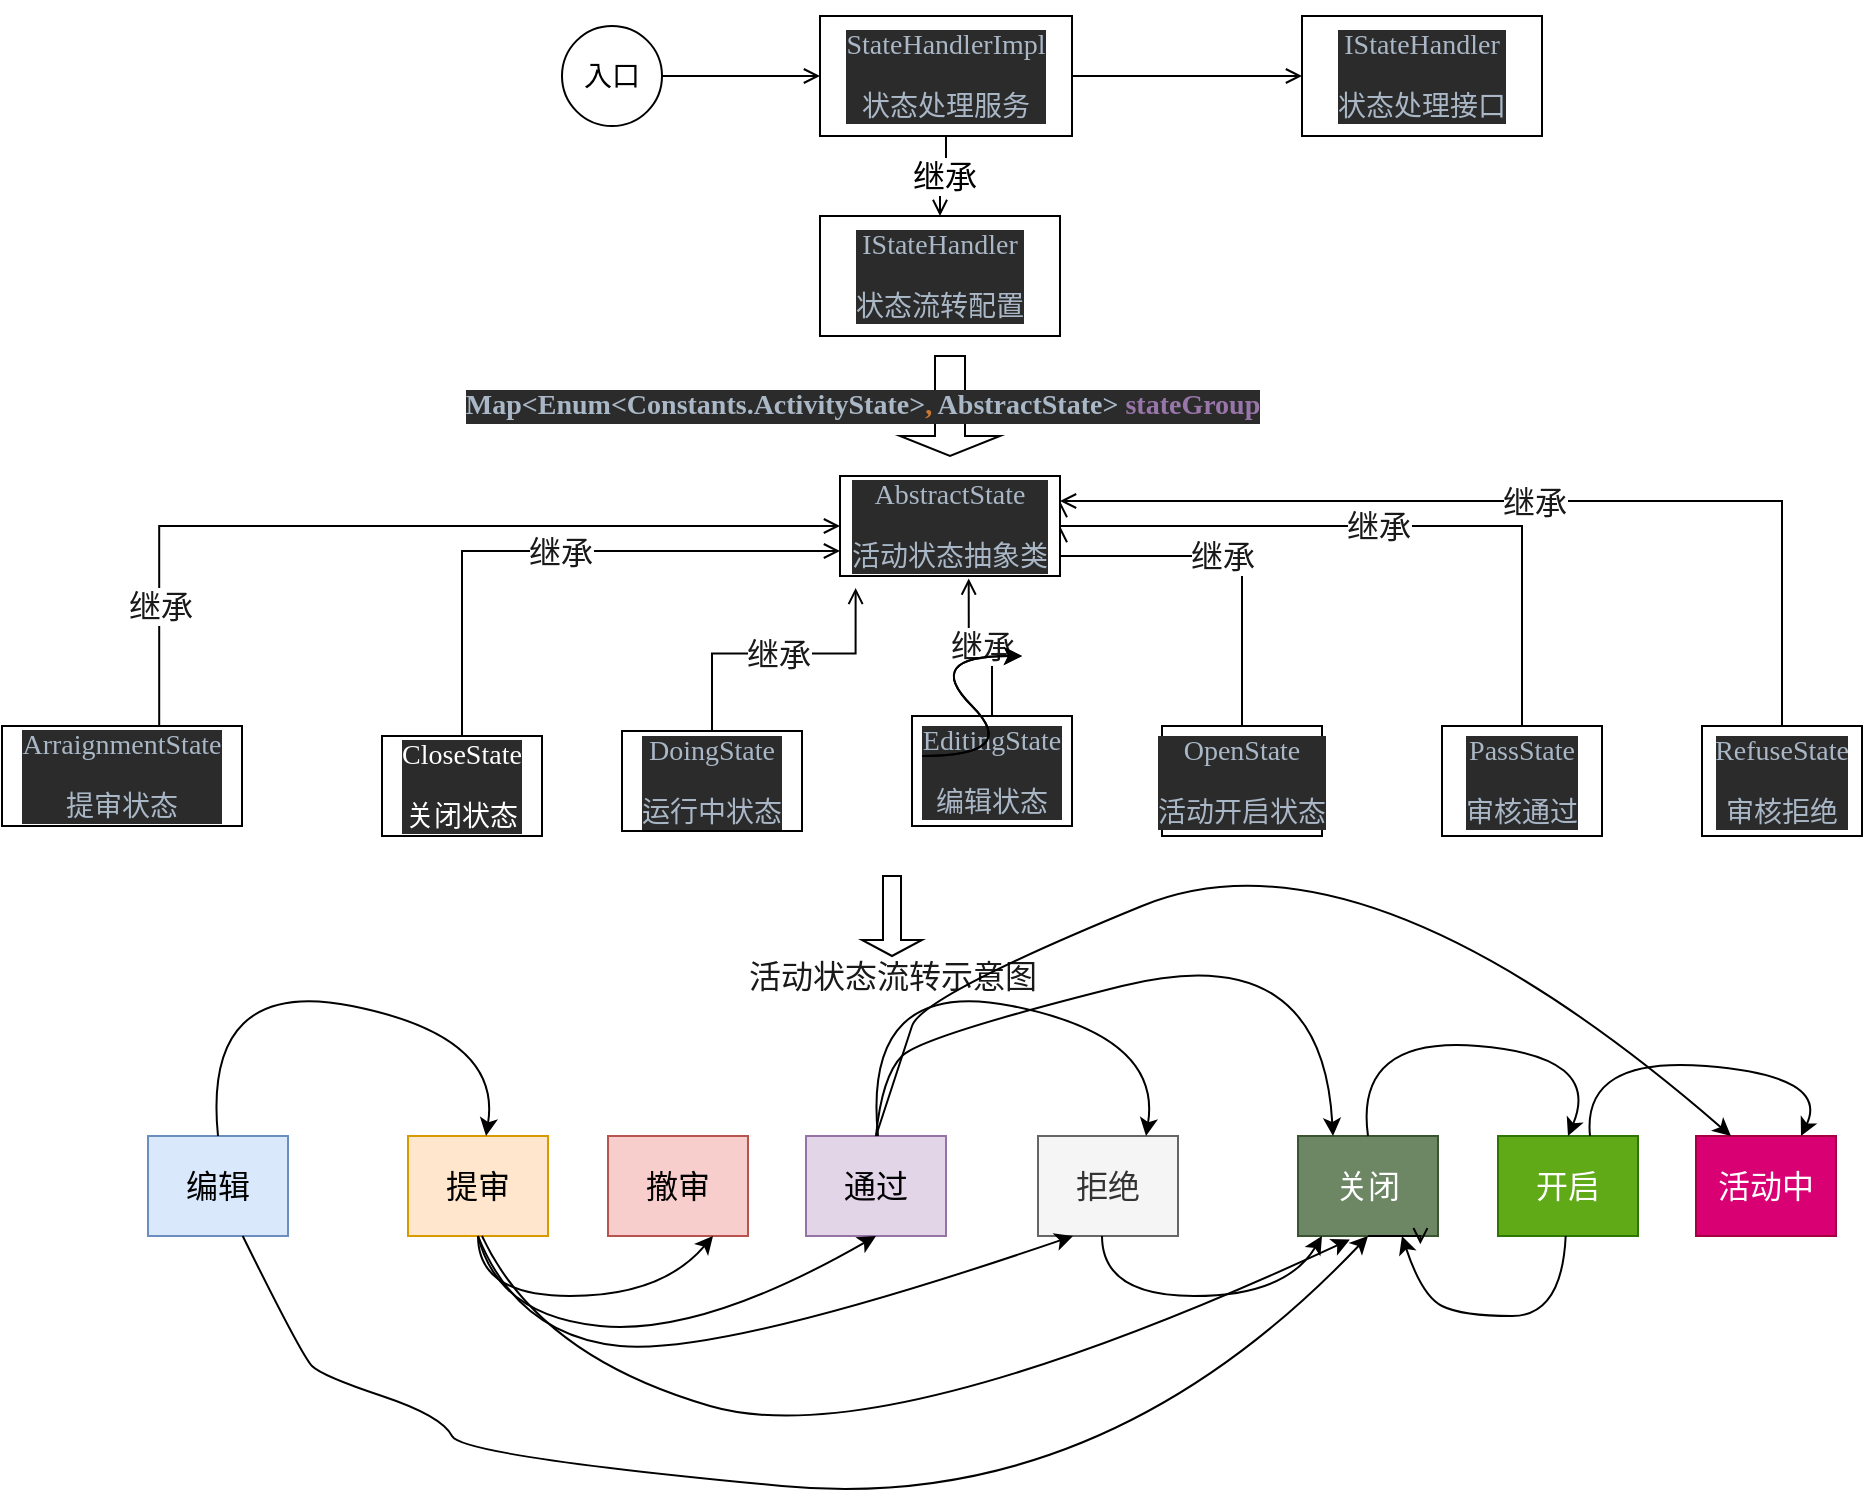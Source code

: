 <mxfile version="16.4.5" type="github">
  <diagram id="XOzWBMPgggaq78M5nGRV" name="Page-1">
    <mxGraphModel dx="1788" dy="1720" grid="1" gridSize="10" guides="1" tooltips="1" connect="1" arrows="1" fold="1" page="1" pageScale="1" pageWidth="827" pageHeight="1169" math="0" shadow="0">
      <root>
        <mxCell id="0" />
        <mxCell id="1" parent="0" />
        <mxCell id="I2U9jfFeghH5d3G4aHFH-1" value="&lt;pre style=&quot;background-color: #2b2b2b ; color: #a9b7c6 ; font-family: &amp;#34;droid sans mono&amp;#34; ; font-size: 10.5pt&quot;&gt;&lt;pre style=&quot;font-family: &amp;#34;droid sans mono&amp;#34; ; font-size: 10.5pt&quot;&gt;IStateHandler&lt;/pre&gt;&lt;pre style=&quot;font-family: &amp;#34;droid sans mono&amp;#34; ; font-size: 10.5pt&quot;&gt;状态处理接口&lt;/pre&gt;&lt;/pre&gt;" style="rounded=0;whiteSpace=wrap;html=1;" parent="1" vertex="1">
          <mxGeometry x="590" width="120" height="60" as="geometry" />
        </mxCell>
        <mxCell id="I2U9jfFeghH5d3G4aHFH-8" value="继承" style="edgeStyle=orthogonalEdgeStyle;rounded=0;orthogonalLoop=1;jettySize=auto;html=1;exitX=0.5;exitY=1;exitDx=0;exitDy=0;entryX=0.5;entryY=0;entryDx=0;entryDy=0;fontSize=16;endArrow=open;endFill=0;" parent="1" source="I2U9jfFeghH5d3G4aHFH-2" target="I2U9jfFeghH5d3G4aHFH-5" edge="1">
          <mxGeometry relative="1" as="geometry" />
        </mxCell>
        <mxCell id="I2U9jfFeghH5d3G4aHFH-21" style="edgeStyle=orthogonalEdgeStyle;rounded=0;orthogonalLoop=1;jettySize=auto;html=1;entryX=0;entryY=0.5;entryDx=0;entryDy=0;fontSize=16;fontColor=#FFFFFF;endArrow=open;endFill=0;" parent="1" source="I2U9jfFeghH5d3G4aHFH-2" target="I2U9jfFeghH5d3G4aHFH-1" edge="1">
          <mxGeometry relative="1" as="geometry" />
        </mxCell>
        <mxCell id="I2U9jfFeghH5d3G4aHFH-2" value="&lt;pre style=&quot;background-color: #2b2b2b ; color: #a9b7c6 ; font-family: &amp;#34;droid sans mono&amp;#34; ; font-size: 10.5pt&quot;&gt;&lt;pre style=&quot;font-family: &amp;#34;droid sans mono&amp;#34; ; font-size: 10.5pt&quot;&gt;&lt;pre style=&quot;font-family: &amp;#34;droid sans mono&amp;#34; ; font-size: 10.5pt&quot;&gt;StateHandlerImpl&lt;/pre&gt;&lt;pre style=&quot;font-family: &amp;#34;droid sans mono&amp;#34; ; font-size: 10.5pt&quot;&gt;状态处理服务&lt;/pre&gt;&lt;/pre&gt;&lt;/pre&gt;" style="rounded=0;whiteSpace=wrap;html=1;" parent="1" vertex="1">
          <mxGeometry x="349" width="126" height="60" as="geometry" />
        </mxCell>
        <mxCell id="I2U9jfFeghH5d3G4aHFH-5" value="&lt;pre style=&quot;background-color: #2b2b2b ; color: #a9b7c6 ; font-family: &amp;#34;droid sans mono&amp;#34; ; font-size: 10.5pt&quot;&gt;&lt;pre style=&quot;font-family: &amp;#34;droid sans mono&amp;#34; ; font-size: 10.5pt&quot;&gt;IStateHandler&lt;/pre&gt;&lt;pre style=&quot;font-family: &amp;#34;droid sans mono&amp;#34; ; font-size: 10.5pt&quot;&gt;状态流转配置&lt;/pre&gt;&lt;/pre&gt;" style="rounded=0;whiteSpace=wrap;html=1;" parent="1" vertex="1">
          <mxGeometry x="349" y="100" width="120" height="60" as="geometry" />
        </mxCell>
        <mxCell id="I2U9jfFeghH5d3G4aHFH-7" value="" style="edgeStyle=orthogonalEdgeStyle;rounded=0;orthogonalLoop=1;jettySize=auto;html=1;fontSize=14;endArrow=open;endFill=0;" parent="1" source="I2U9jfFeghH5d3G4aHFH-6" target="I2U9jfFeghH5d3G4aHFH-2" edge="1">
          <mxGeometry relative="1" as="geometry" />
        </mxCell>
        <mxCell id="I2U9jfFeghH5d3G4aHFH-6" value="入口" style="ellipse;whiteSpace=wrap;html=1;aspect=fixed;fontSize=14;" parent="1" vertex="1">
          <mxGeometry x="220" y="5" width="50" height="50" as="geometry" />
        </mxCell>
        <mxCell id="I2U9jfFeghH5d3G4aHFH-22" style="edgeStyle=orthogonalEdgeStyle;rounded=0;orthogonalLoop=1;jettySize=auto;html=1;entryX=0;entryY=0.5;entryDx=0;entryDy=0;fontSize=16;fontColor=#FFFFFF;endArrow=open;endFill=0;exitX=0.655;exitY=0.015;exitDx=0;exitDy=0;exitPerimeter=0;" parent="1" source="I2U9jfFeghH5d3G4aHFH-9" target="I2U9jfFeghH5d3G4aHFH-19" edge="1">
          <mxGeometry relative="1" as="geometry" />
        </mxCell>
        <mxCell id="I2U9jfFeghH5d3G4aHFH-23" value="继承" style="edgeLabel;html=1;align=center;verticalAlign=middle;resizable=0;points=[];fontSize=16;fontColor=#191919;" parent="I2U9jfFeghH5d3G4aHFH-22" vertex="1" connectable="0">
          <mxGeometry x="-0.721" relative="1" as="geometry">
            <mxPoint as="offset" />
          </mxGeometry>
        </mxCell>
        <mxCell id="I2U9jfFeghH5d3G4aHFH-9" value="&lt;pre style=&quot;background-color: rgb(43 , 43 , 43) ; font-family: &amp;#34;droid sans mono&amp;#34; ; font-size: 10.5pt&quot;&gt;&lt;pre style=&quot;font-family: &amp;#34;droid sans mono&amp;#34; ; font-size: 10.5pt&quot;&gt;&lt;pre style=&quot;color: rgb(169 , 183 , 198) ; font-family: &amp;#34;droid sans mono&amp;#34; ; font-size: 10.5pt&quot;&gt;ArraignmentState&lt;/pre&gt;&lt;pre style=&quot;color: rgb(169 , 183 , 198) ; font-family: &amp;#34;droid sans mono&amp;#34; ; font-size: 10.5pt&quot;&gt;提审状态&lt;/pre&gt;&lt;/pre&gt;&lt;/pre&gt;" style="rounded=0;whiteSpace=wrap;html=1;" parent="1" vertex="1">
          <mxGeometry x="-60" y="355" width="120" height="50" as="geometry" />
        </mxCell>
        <mxCell id="I2U9jfFeghH5d3G4aHFH-24" value="继承" style="edgeStyle=orthogonalEdgeStyle;rounded=0;orthogonalLoop=1;jettySize=auto;html=1;entryX=0;entryY=0.75;entryDx=0;entryDy=0;fontSize=16;fontColor=#191919;endArrow=open;endFill=0;exitX=0.5;exitY=0;exitDx=0;exitDy=0;" parent="1" source="I2U9jfFeghH5d3G4aHFH-10" target="I2U9jfFeghH5d3G4aHFH-19" edge="1">
          <mxGeometry relative="1" as="geometry" />
        </mxCell>
        <mxCell id="I2U9jfFeghH5d3G4aHFH-10" value="&lt;pre style=&quot;background-color: rgb(43 , 43 , 43) ; font-family: &amp;#34;droid sans mono&amp;#34; ; font-size: 10.5pt&quot;&gt;&lt;pre style=&quot;font-family: &amp;#34;droid sans mono&amp;#34; ; font-size: 10.5pt&quot;&gt;&lt;pre style=&quot;font-family: &amp;#34;droid sans mono&amp;#34; ; font-size: 10.5pt&quot;&gt;CloseState&lt;/pre&gt;&lt;pre style=&quot;font-family: &amp;#34;droid sans mono&amp;#34; ; font-size: 10.5pt&quot;&gt;关闭状态&lt;/pre&gt;&lt;/pre&gt;&lt;/pre&gt;" style="rounded=0;whiteSpace=wrap;html=1;fontColor=#FFFFFF;" parent="1" vertex="1">
          <mxGeometry x="130" y="360" width="80" height="50" as="geometry" />
        </mxCell>
        <mxCell id="I2U9jfFeghH5d3G4aHFH-25" value="继承" style="edgeStyle=orthogonalEdgeStyle;rounded=0;orthogonalLoop=1;jettySize=auto;html=1;exitX=0.5;exitY=0;exitDx=0;exitDy=0;entryX=0.071;entryY=1.119;entryDx=0;entryDy=0;entryPerimeter=0;fontSize=16;fontColor=#191919;endArrow=open;endFill=0;" parent="1" source="I2U9jfFeghH5d3G4aHFH-11" target="I2U9jfFeghH5d3G4aHFH-19" edge="1">
          <mxGeometry relative="1" as="geometry" />
        </mxCell>
        <mxCell id="I2U9jfFeghH5d3G4aHFH-11" value="&lt;pre style=&quot;background-color: rgb(43 , 43 , 43) ; font-family: &amp;#34;droid sans mono&amp;#34; ; font-size: 10.5pt&quot;&gt;&lt;pre style=&quot;color: rgb(169 , 183 , 198) ; font-family: &amp;#34;droid sans mono&amp;#34; ; font-size: 10.5pt&quot;&gt;&lt;pre style=&quot;font-family: &amp;#34;droid sans mono&amp;#34; ; font-size: 10.5pt&quot;&gt;DoingState&lt;/pre&gt;&lt;pre style=&quot;font-family: &amp;#34;droid sans mono&amp;#34; ; font-size: 10.5pt&quot;&gt;运行中状态&lt;/pre&gt;&lt;/pre&gt;&lt;/pre&gt;" style="rounded=0;whiteSpace=wrap;html=1;" parent="1" vertex="1">
          <mxGeometry x="250" y="357.5" width="90" height="50" as="geometry" />
        </mxCell>
        <mxCell id="I2U9jfFeghH5d3G4aHFH-26" value="继承" style="edgeStyle=orthogonalEdgeStyle;rounded=0;orthogonalLoop=1;jettySize=auto;html=1;entryX=0.585;entryY=1.025;entryDx=0;entryDy=0;entryPerimeter=0;fontSize=16;fontColor=#191919;endArrow=open;endFill=0;" parent="1" source="I2U9jfFeghH5d3G4aHFH-12" target="I2U9jfFeghH5d3G4aHFH-19" edge="1">
          <mxGeometry relative="1" as="geometry" />
        </mxCell>
        <mxCell id="I2U9jfFeghH5d3G4aHFH-12" value="&lt;pre style=&quot;background-color: #2b2b2b ; color: #a9b7c6 ; font-family: &amp;#34;droid sans mono&amp;#34; ; font-size: 10.5pt&quot;&gt;&lt;pre style=&quot;font-family: &amp;#34;droid sans mono&amp;#34; ; font-size: 10.5pt&quot;&gt;&lt;pre style=&quot;font-family: &amp;#34;droid sans mono&amp;#34; ; font-size: 10.5pt&quot;&gt;EditingState&lt;/pre&gt;&lt;/pre&gt;&lt;pre style=&quot;font-family: &amp;#34;droid sans mono&amp;#34; ; font-size: 10.5pt&quot;&gt;编辑状态&lt;/pre&gt;&lt;/pre&gt;" style="rounded=0;whiteSpace=wrap;html=1;fillColor=#FFFFFF;" parent="1" vertex="1">
          <mxGeometry x="395" y="350" width="80" height="55" as="geometry" />
        </mxCell>
        <mxCell id="I2U9jfFeghH5d3G4aHFH-27" value="继承" style="edgeStyle=orthogonalEdgeStyle;rounded=0;orthogonalLoop=1;jettySize=auto;html=1;entryX=1;entryY=0.5;entryDx=0;entryDy=0;fontSize=16;fontColor=#191919;endArrow=open;endFill=0;" parent="1" source="I2U9jfFeghH5d3G4aHFH-13" target="I2U9jfFeghH5d3G4aHFH-19" edge="1">
          <mxGeometry relative="1" as="geometry">
            <Array as="points">
              <mxPoint x="560" y="270" />
              <mxPoint x="469" y="270" />
            </Array>
          </mxGeometry>
        </mxCell>
        <mxCell id="I2U9jfFeghH5d3G4aHFH-13" value="&lt;pre style=&quot;background-color: #2b2b2b ; color: #a9b7c6 ; font-family: &amp;#34;droid sans mono&amp;#34; ; font-size: 10.5pt&quot;&gt;&lt;pre style=&quot;font-family: &amp;#34;droid sans mono&amp;#34; ; font-size: 10.5pt&quot;&gt;&lt;pre style=&quot;font-family: &amp;#34;droid sans mono&amp;#34; ; font-size: 10.5pt&quot;&gt;&lt;pre style=&quot;font-family: &amp;#34;droid sans mono&amp;#34; ; font-size: 10.5pt&quot;&gt;OpenState&lt;/pre&gt;&lt;/pre&gt;&lt;/pre&gt;&lt;pre style=&quot;font-family: &amp;#34;droid sans mono&amp;#34; ; font-size: 10.5pt&quot;&gt;活动开启状态&lt;/pre&gt;&lt;/pre&gt;" style="rounded=0;whiteSpace=wrap;html=1;fillColor=#FFFFFF;" parent="1" vertex="1">
          <mxGeometry x="520" y="355" width="80" height="55" as="geometry" />
        </mxCell>
        <mxCell id="I2U9jfFeghH5d3G4aHFH-28" value="继承" style="edgeStyle=orthogonalEdgeStyle;rounded=0;orthogonalLoop=1;jettySize=auto;html=1;entryX=1;entryY=0.25;entryDx=0;entryDy=0;fontSize=16;fontColor=#191919;endArrow=open;endFill=0;" parent="1" source="I2U9jfFeghH5d3G4aHFH-14" target="I2U9jfFeghH5d3G4aHFH-19" edge="1">
          <mxGeometry relative="1" as="geometry">
            <Array as="points">
              <mxPoint x="700" y="255" />
              <mxPoint x="469" y="255" />
            </Array>
          </mxGeometry>
        </mxCell>
        <mxCell id="I2U9jfFeghH5d3G4aHFH-14" value="&lt;pre style=&quot;background-color: #2b2b2b ; color: #a9b7c6 ; font-family: &amp;#34;droid sans mono&amp;#34; ; font-size: 10.5pt&quot;&gt;&lt;pre style=&quot;font-family: &amp;#34;droid sans mono&amp;#34; ; font-size: 10.5pt&quot;&gt;&lt;pre style=&quot;font-family: &amp;#34;droid sans mono&amp;#34; ; font-size: 10.5pt&quot;&gt;&lt;pre style=&quot;font-family: &amp;#34;droid sans mono&amp;#34; ; font-size: 10.5pt&quot;&gt;&lt;pre style=&quot;font-family: &amp;#34;droid sans mono&amp;#34; ; font-size: 10.5pt&quot;&gt;PassState&lt;/pre&gt;&lt;/pre&gt;&lt;/pre&gt;&lt;/pre&gt;&lt;pre style=&quot;font-family: &amp;#34;droid sans mono&amp;#34; ; font-size: 10.5pt&quot;&gt;审核通过&lt;/pre&gt;&lt;/pre&gt;" style="rounded=0;whiteSpace=wrap;html=1;fillColor=#FFFFFF;" parent="1" vertex="1">
          <mxGeometry x="660" y="355" width="80" height="55" as="geometry" />
        </mxCell>
        <mxCell id="I2U9jfFeghH5d3G4aHFH-29" value="继承" style="edgeStyle=orthogonalEdgeStyle;rounded=0;orthogonalLoop=1;jettySize=auto;html=1;entryX=1;entryY=0.25;entryDx=0;entryDy=0;fontSize=16;fontColor=#191919;endArrow=open;endFill=0;" parent="1" source="I2U9jfFeghH5d3G4aHFH-15" target="I2U9jfFeghH5d3G4aHFH-19" edge="1">
          <mxGeometry relative="1" as="geometry">
            <Array as="points">
              <mxPoint x="830" y="243" />
            </Array>
          </mxGeometry>
        </mxCell>
        <mxCell id="I2U9jfFeghH5d3G4aHFH-15" value="&lt;pre style=&quot;background-color: #2b2b2b ; color: #a9b7c6 ; font-family: &amp;#34;droid sans mono&amp;#34; ; font-size: 10.5pt&quot;&gt;&lt;pre style=&quot;font-family: &amp;#34;droid sans mono&amp;#34; ; font-size: 10.5pt&quot;&gt;&lt;pre style=&quot;font-family: &amp;#34;droid sans mono&amp;#34; ; font-size: 10.5pt&quot;&gt;&lt;pre style=&quot;font-family: &amp;#34;droid sans mono&amp;#34; ; font-size: 10.5pt&quot;&gt;&lt;pre style=&quot;font-family: &amp;#34;droid sans mono&amp;#34; ; font-size: 10.5pt&quot;&gt;&lt;pre style=&quot;font-family: &amp;#34;droid sans mono&amp;#34; ; font-size: 10.5pt&quot;&gt;RefuseState&lt;/pre&gt;&lt;/pre&gt;&lt;/pre&gt;&lt;/pre&gt;&lt;/pre&gt;&lt;pre style=&quot;font-family: &amp;#34;droid sans mono&amp;#34; ; font-size: 10.5pt&quot;&gt;审核拒绝&lt;/pre&gt;&lt;/pre&gt;" style="rounded=0;whiteSpace=wrap;html=1;fillColor=#FFFFFF;" parent="1" vertex="1">
          <mxGeometry x="790" y="355" width="80" height="55" as="geometry" />
        </mxCell>
        <mxCell id="I2U9jfFeghH5d3G4aHFH-16" value="" style="shape=singleArrow;direction=south;whiteSpace=wrap;html=1;fontSize=16;fontColor=#FFFFFF;fillColor=#FFFFFF;" parent="1" vertex="1">
          <mxGeometry x="389" y="170" width="50" height="50" as="geometry" />
        </mxCell>
        <mxCell id="I2U9jfFeghH5d3G4aHFH-19" value="&lt;pre style=&quot;background-color: #2b2b2b ; color: #a9b7c6 ; font-family: &amp;#34;droid sans mono&amp;#34; ; font-size: 10.5pt&quot;&gt;&lt;pre style=&quot;font-family: &amp;#34;droid sans mono&amp;#34; ; font-size: 10.5pt&quot;&gt;&lt;pre style=&quot;font-family: &amp;#34;droid sans mono&amp;#34; ; font-size: 10.5pt&quot;&gt;&lt;pre style=&quot;font-family: &amp;#34;droid sans mono&amp;#34; ; font-size: 10.5pt&quot;&gt;&lt;pre style=&quot;font-family: &amp;#34;droid sans mono&amp;#34; ; font-size: 10.5pt&quot;&gt;AbstractState&lt;/pre&gt;&lt;/pre&gt;&lt;/pre&gt;&lt;/pre&gt;&lt;pre style=&quot;font-family: &amp;#34;droid sans mono&amp;#34; ; font-size: 10.5pt&quot;&gt;活动状态抽象类&lt;/pre&gt;&lt;/pre&gt;" style="rounded=0;whiteSpace=wrap;html=1;fillColor=#FFFFFF;" parent="1" vertex="1">
          <mxGeometry x="359" y="230" width="110" height="50" as="geometry" />
        </mxCell>
        <mxCell id="I2U9jfFeghH5d3G4aHFH-32" value="&lt;pre style=&quot;background-color: #2b2b2b ; color: #a9b7c6 ; font-family: &amp;#34;droid sans mono&amp;#34; ; font-size: 10.5pt&quot;&gt;Map&amp;lt;Enum&amp;lt;Constants.ActivityState&amp;gt;&lt;span style=&quot;color: #cc7832&quot;&gt;, &lt;/span&gt;AbstractState&amp;gt; &lt;span style=&quot;color: #9876aa&quot;&gt;stateGroup&lt;/span&gt;&lt;/pre&gt;" style="text;strokeColor=none;fillColor=none;html=1;fontSize=24;fontStyle=1;verticalAlign=middle;align=center;fontColor=#191919;" parent="1" vertex="1">
          <mxGeometry x="240" y="185" width="260" height="20" as="geometry" />
        </mxCell>
        <mxCell id="I2U9jfFeghH5d3G4aHFH-37" value="" style="shape=singleArrow;direction=south;whiteSpace=wrap;html=1;fontSize=16;fontColor=#191919;fillColor=#FFFFFF;" parent="1" vertex="1">
          <mxGeometry x="370" y="430" width="30" height="40" as="geometry" />
        </mxCell>
        <mxCell id="I2U9jfFeghH5d3G4aHFH-38" value="活动状态流转示意图" style="text;html=1;align=center;verticalAlign=middle;resizable=0;points=[];autosize=1;strokeColor=none;fillColor=none;fontSize=16;fontColor=#191919;" parent="1" vertex="1">
          <mxGeometry x="305" y="470" width="160" height="20" as="geometry" />
        </mxCell>
        <mxCell id="I2U9jfFeghH5d3G4aHFH-39" value="编辑" style="rounded=0;whiteSpace=wrap;html=1;fontSize=16;fillColor=#dae8fc;strokeColor=#6c8ebf;" parent="1" vertex="1">
          <mxGeometry x="13" y="560" width="70" height="50" as="geometry" />
        </mxCell>
        <mxCell id="I2U9jfFeghH5d3G4aHFH-40" value="提审" style="rounded=0;whiteSpace=wrap;html=1;fontSize=16;fillColor=#ffe6cc;strokeColor=#d79b00;" parent="1" vertex="1">
          <mxGeometry x="143" y="560" width="70" height="50" as="geometry" />
        </mxCell>
        <mxCell id="I2U9jfFeghH5d3G4aHFH-41" value="撤审" style="rounded=0;whiteSpace=wrap;html=1;fontSize=16;fillColor=#f8cecc;strokeColor=#b85450;" parent="1" vertex="1">
          <mxGeometry x="243" y="560" width="70" height="50" as="geometry" />
        </mxCell>
        <mxCell id="I2U9jfFeghH5d3G4aHFH-42" value="通过" style="rounded=0;whiteSpace=wrap;html=1;fontSize=16;fillColor=#e1d5e7;strokeColor=#9673a6;" parent="1" vertex="1">
          <mxGeometry x="342" y="560" width="70" height="50" as="geometry" />
        </mxCell>
        <mxCell id="I2U9jfFeghH5d3G4aHFH-43" value="拒绝" style="rounded=0;whiteSpace=wrap;html=1;fontSize=16;fontColor=#333333;fillColor=#f5f5f5;strokeColor=#666666;" parent="1" vertex="1">
          <mxGeometry x="458" y="560" width="70" height="50" as="geometry" />
        </mxCell>
        <mxCell id="I2U9jfFeghH5d3G4aHFH-44" value="关闭" style="rounded=0;whiteSpace=wrap;html=1;fontSize=16;fontColor=#ffffff;fillColor=#6d8764;strokeColor=#3A5431;" parent="1" vertex="1">
          <mxGeometry x="588" y="560" width="70" height="50" as="geometry" />
        </mxCell>
        <mxCell id="I2U9jfFeghH5d3G4aHFH-45" value="开启" style="rounded=0;whiteSpace=wrap;html=1;fontSize=16;fontColor=#ffffff;fillColor=#60a917;strokeColor=#2D7600;" parent="1" vertex="1">
          <mxGeometry x="688" y="560" width="70" height="50" as="geometry" />
        </mxCell>
        <mxCell id="I2U9jfFeghH5d3G4aHFH-46" value="活动中" style="rounded=0;whiteSpace=wrap;html=1;fontSize=16;fontColor=#ffffff;fillColor=#d80073;strokeColor=#A50040;" parent="1" vertex="1">
          <mxGeometry x="787" y="560" width="70" height="50" as="geometry" />
        </mxCell>
        <mxCell id="I2U9jfFeghH5d3G4aHFH-47" value="" style="curved=1;endArrow=classic;html=1;rounded=0;fontSize=16;fontColor=#191919;" parent="1" edge="1">
          <mxGeometry width="50" height="50" relative="1" as="geometry">
            <mxPoint x="400" y="370" as="sourcePoint" />
            <mxPoint x="450" y="320" as="targetPoint" />
            <Array as="points">
              <mxPoint x="450" y="370" />
              <mxPoint x="400" y="320" />
            </Array>
          </mxGeometry>
        </mxCell>
        <mxCell id="I2U9jfFeghH5d3G4aHFH-48" value="" style="curved=1;endArrow=classic;html=1;rounded=0;fontSize=16;fontColor=#191919;" parent="1" edge="1">
          <mxGeometry width="50" height="50" relative="1" as="geometry">
            <mxPoint x="400" y="370" as="sourcePoint" />
            <mxPoint x="450" y="320" as="targetPoint" />
            <Array as="points">
              <mxPoint x="450" y="370" />
              <mxPoint x="400" y="320" />
            </Array>
          </mxGeometry>
        </mxCell>
        <mxCell id="I2U9jfFeghH5d3G4aHFH-49" value="" style="curved=1;endArrow=classic;html=1;rounded=0;fontSize=16;fontColor=#191919;entryX=0.5;entryY=1;entryDx=0;entryDy=0;" parent="1" source="I2U9jfFeghH5d3G4aHFH-39" target="I2U9jfFeghH5d3G4aHFH-44" edge="1">
          <mxGeometry width="50" height="50" relative="1" as="geometry">
            <mxPoint x="20" y="620" as="sourcePoint" />
            <mxPoint x="120" y="630" as="targetPoint" />
            <Array as="points">
              <mxPoint x="90" y="670" />
              <mxPoint x="100" y="680" />
              <mxPoint x="160" y="700" />
              <mxPoint x="170" y="720" />
              <mxPoint x="490" y="750" />
            </Array>
          </mxGeometry>
        </mxCell>
        <mxCell id="I2U9jfFeghH5d3G4aHFH-50" value="" style="curved=1;endArrow=classic;html=1;rounded=0;fontSize=16;fontColor=#191919;exitX=0.5;exitY=0;exitDx=0;exitDy=0;" parent="1" source="I2U9jfFeghH5d3G4aHFH-39" target="I2U9jfFeghH5d3G4aHFH-40" edge="1">
          <mxGeometry width="50" height="50" relative="1" as="geometry">
            <mxPoint x="140" y="540" as="sourcePoint" />
            <mxPoint x="190" y="490" as="targetPoint" />
            <Array as="points">
              <mxPoint x="40" y="480" />
              <mxPoint x="190" y="510" />
            </Array>
          </mxGeometry>
        </mxCell>
        <mxCell id="I2U9jfFeghH5d3G4aHFH-51" value="" style="curved=1;endArrow=classic;html=1;rounded=0;fontSize=16;fontColor=#191919;exitX=0.5;exitY=1;exitDx=0;exitDy=0;entryX=0.75;entryY=1;entryDx=0;entryDy=0;" parent="1" source="I2U9jfFeghH5d3G4aHFH-40" target="I2U9jfFeghH5d3G4aHFH-41" edge="1">
          <mxGeometry width="50" height="50" relative="1" as="geometry">
            <mxPoint x="250" y="700" as="sourcePoint" />
            <mxPoint x="300" y="650" as="targetPoint" />
            <Array as="points">
              <mxPoint x="178" y="640" />
              <mxPoint x="270" y="640" />
            </Array>
          </mxGeometry>
        </mxCell>
        <mxCell id="I2U9jfFeghH5d3G4aHFH-52" value="" style="curved=1;endArrow=classic;html=1;rounded=0;fontSize=16;fontColor=#191919;exitX=0.5;exitY=1;exitDx=0;exitDy=0;entryX=0.5;entryY=1;entryDx=0;entryDy=0;" parent="1" source="I2U9jfFeghH5d3G4aHFH-40" target="I2U9jfFeghH5d3G4aHFH-42" edge="1">
          <mxGeometry width="50" height="50" relative="1" as="geometry">
            <mxPoint x="188" y="620" as="sourcePoint" />
            <mxPoint x="305.5" y="620" as="targetPoint" />
            <Array as="points">
              <mxPoint x="188" y="650" />
              <mxPoint x="290" y="660" />
            </Array>
          </mxGeometry>
        </mxCell>
        <mxCell id="I2U9jfFeghH5d3G4aHFH-53" value="" style="curved=1;endArrow=classic;html=1;rounded=0;fontSize=16;fontColor=#191919;exitX=0.5;exitY=1;exitDx=0;exitDy=0;entryX=0.25;entryY=1;entryDx=0;entryDy=0;" parent="1" source="I2U9jfFeghH5d3G4aHFH-40" target="I2U9jfFeghH5d3G4aHFH-43" edge="1">
          <mxGeometry width="50" height="50" relative="1" as="geometry">
            <mxPoint x="188" y="620" as="sourcePoint" />
            <mxPoint x="387" y="620" as="targetPoint" />
            <Array as="points">
              <mxPoint x="198" y="660" />
              <mxPoint x="300" y="670" />
            </Array>
          </mxGeometry>
        </mxCell>
        <mxCell id="I2U9jfFeghH5d3G4aHFH-54" value="" style="curved=1;endArrow=classic;html=1;rounded=0;fontSize=16;fontColor=#191919;entryX=0.37;entryY=1.036;entryDx=0;entryDy=0;entryPerimeter=0;" parent="1" target="I2U9jfFeghH5d3G4aHFH-44" edge="1">
          <mxGeometry width="50" height="50" relative="1" as="geometry">
            <mxPoint x="180" y="610" as="sourcePoint" />
            <mxPoint x="485.5" y="620" as="targetPoint" />
            <Array as="points">
              <mxPoint x="208" y="670" />
              <mxPoint x="380" y="720" />
            </Array>
          </mxGeometry>
        </mxCell>
        <mxCell id="I2U9jfFeghH5d3G4aHFH-55" value="" style="curved=1;endArrow=classic;html=1;rounded=0;fontSize=16;fontColor=#191919;exitX=0.5;exitY=0;exitDx=0;exitDy=0;" parent="1" edge="1">
          <mxGeometry width="50" height="50" relative="1" as="geometry">
            <mxPoint x="378" y="560" as="sourcePoint" />
            <mxPoint x="512" y="560" as="targetPoint" />
            <Array as="points">
              <mxPoint x="370" y="480" />
              <mxPoint x="520" y="510" />
            </Array>
          </mxGeometry>
        </mxCell>
        <mxCell id="I2U9jfFeghH5d3G4aHFH-56" value="" style="curved=1;endArrow=classic;html=1;rounded=0;fontSize=16;fontColor=#191919;exitX=0.5;exitY=0;exitDx=0;exitDy=0;entryX=0.25;entryY=0;entryDx=0;entryDy=0;" parent="1" source="I2U9jfFeghH5d3G4aHFH-42" target="I2U9jfFeghH5d3G4aHFH-44" edge="1">
          <mxGeometry width="50" height="50" relative="1" as="geometry">
            <mxPoint x="388" y="570" as="sourcePoint" />
            <mxPoint x="522" y="570" as="targetPoint" />
            <Array as="points">
              <mxPoint x="380" y="530" />
              <mxPoint x="400" y="510" />
              <mxPoint x="600" y="460" />
            </Array>
          </mxGeometry>
        </mxCell>
        <mxCell id="I2U9jfFeghH5d3G4aHFH-57" value="" style="curved=1;endArrow=classic;html=1;rounded=0;fontSize=16;fontColor=#191919;exitX=0.5;exitY=0;exitDx=0;exitDy=0;entryX=0.25;entryY=0;entryDx=0;entryDy=0;" parent="1" source="I2U9jfFeghH5d3G4aHFH-42" target="I2U9jfFeghH5d3G4aHFH-46" edge="1">
          <mxGeometry width="50" height="50" relative="1" as="geometry">
            <mxPoint x="387" y="570" as="sourcePoint" />
            <mxPoint x="633" y="570" as="targetPoint" />
            <Array as="points">
              <mxPoint x="390" y="520" />
              <mxPoint x="400" y="490" />
              <mxPoint x="620" y="400" />
            </Array>
          </mxGeometry>
        </mxCell>
        <mxCell id="I2U9jfFeghH5d3G4aHFH-58" value="" style="curved=1;endArrow=classic;html=1;rounded=0;fontSize=16;fontColor=#191919;exitX=0.5;exitY=1;exitDx=0;exitDy=0;" parent="1" edge="1">
          <mxGeometry width="50" height="50" relative="1" as="geometry">
            <mxPoint x="490" y="610" as="sourcePoint" />
            <mxPoint x="600" y="610" as="targetPoint" />
            <Array as="points">
              <mxPoint x="490" y="640" />
              <mxPoint x="582" y="640" />
            </Array>
          </mxGeometry>
        </mxCell>
        <mxCell id="I2U9jfFeghH5d3G4aHFH-59" value="" style="curved=1;endArrow=classic;html=1;rounded=0;fontSize=16;fontColor=#191919;entryX=0.5;entryY=0;entryDx=0;entryDy=0;exitX=0.5;exitY=0;exitDx=0;exitDy=0;" parent="1" source="I2U9jfFeghH5d3G4aHFH-44" target="I2U9jfFeghH5d3G4aHFH-45" edge="1">
          <mxGeometry width="50" height="50" relative="1" as="geometry">
            <mxPoint x="620" y="550" as="sourcePoint" />
            <mxPoint x="750" y="560" as="targetPoint" />
            <Array as="points">
              <mxPoint x="616" y="510" />
              <mxPoint x="740" y="520" />
            </Array>
          </mxGeometry>
        </mxCell>
        <mxCell id="I2U9jfFeghH5d3G4aHFH-60" value="" style="curved=1;endArrow=classic;html=1;rounded=0;fontSize=16;fontColor=#191919;entryX=0.75;entryY=0;entryDx=0;entryDy=0;" parent="1" target="I2U9jfFeghH5d3G4aHFH-46" edge="1">
          <mxGeometry width="50" height="50" relative="1" as="geometry">
            <mxPoint x="734" y="560" as="sourcePoint" />
            <mxPoint x="837" y="570" as="targetPoint" />
            <Array as="points">
              <mxPoint x="730" y="520" />
              <mxPoint x="854" y="530" />
            </Array>
          </mxGeometry>
        </mxCell>
        <mxCell id="I2U9jfFeghH5d3G4aHFH-61" value="" style="curved=1;endArrow=classic;html=1;rounded=0;fontSize=16;fontColor=#191919;" parent="1" source="I2U9jfFeghH5d3G4aHFH-45" edge="1">
          <mxGeometry width="50" height="50" relative="1" as="geometry">
            <mxPoint x="680" y="710" as="sourcePoint" />
            <mxPoint x="640" y="610" as="targetPoint" />
            <Array as="points">
              <mxPoint x="720" y="650" />
              <mxPoint x="670" y="650" />
              <mxPoint x="650" y="640" />
            </Array>
          </mxGeometry>
        </mxCell>
        <mxCell id="I2U9jfFeghH5d3G4aHFH-62" style="edgeStyle=orthogonalEdgeStyle;rounded=0;orthogonalLoop=1;jettySize=auto;html=1;exitX=0.5;exitY=1;exitDx=0;exitDy=0;entryX=0.874;entryY=1.083;entryDx=0;entryDy=0;entryPerimeter=0;fontSize=16;fontColor=#191919;endArrow=open;endFill=0;" parent="1" source="I2U9jfFeghH5d3G4aHFH-44" target="I2U9jfFeghH5d3G4aHFH-44" edge="1">
          <mxGeometry relative="1" as="geometry" />
        </mxCell>
      </root>
    </mxGraphModel>
  </diagram>
</mxfile>
